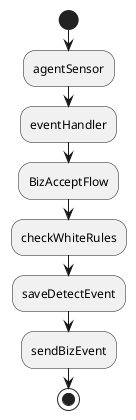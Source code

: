 @startuml

start

:agentSensor;
:eventHandler;
:BizAcceptFlow;
:checkWhiteRules;
:saveDetectEvent;
:sendBizEvent;

stop

@enduml



